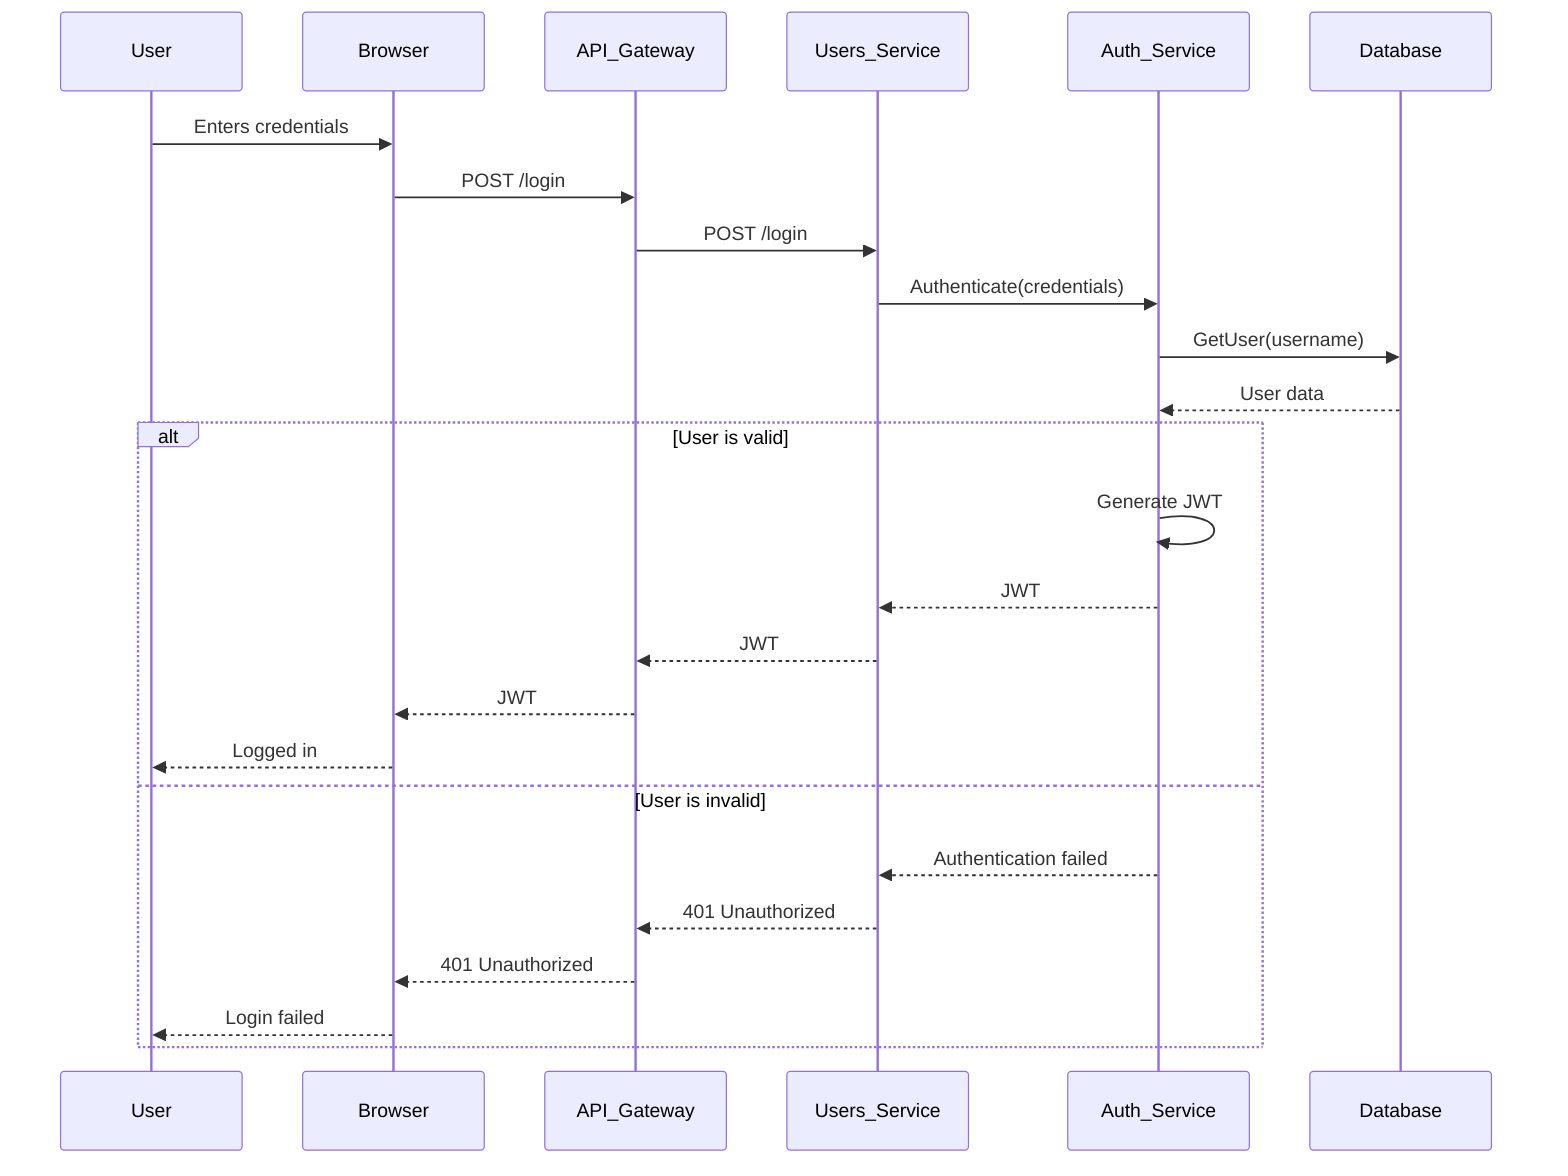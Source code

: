 sequenceDiagram
    participant User
    participant Browser
    participant API_Gateway
    participant Users_Service
    participant Auth_Service
    participant Database

    User->>Browser: Enters credentials
    Browser->>API_Gateway: POST /login
    API_Gateway->>Users_Service: POST /login
    Users_Service->>Auth_Service: Authenticate(credentials)
    Auth_Service->>Database: GetUser(username)
    Database-->>Auth_Service: User data
    alt User is valid
        Auth_Service->>Auth_Service: Generate JWT
        Auth_Service-->>Users_Service: JWT
        Users_Service-->>API_Gateway: JWT
        API_Gateway-->>Browser: JWT
        Browser-->>User: Logged in
    else User is invalid
        Auth_Service-->>Users_Service: Authentication failed
        Users_Service-->>API_Gateway: 401 Unauthorized
        API_Gateway-->>Browser: 401 Unauthorized
        Browser-->>User: Login failed
    end